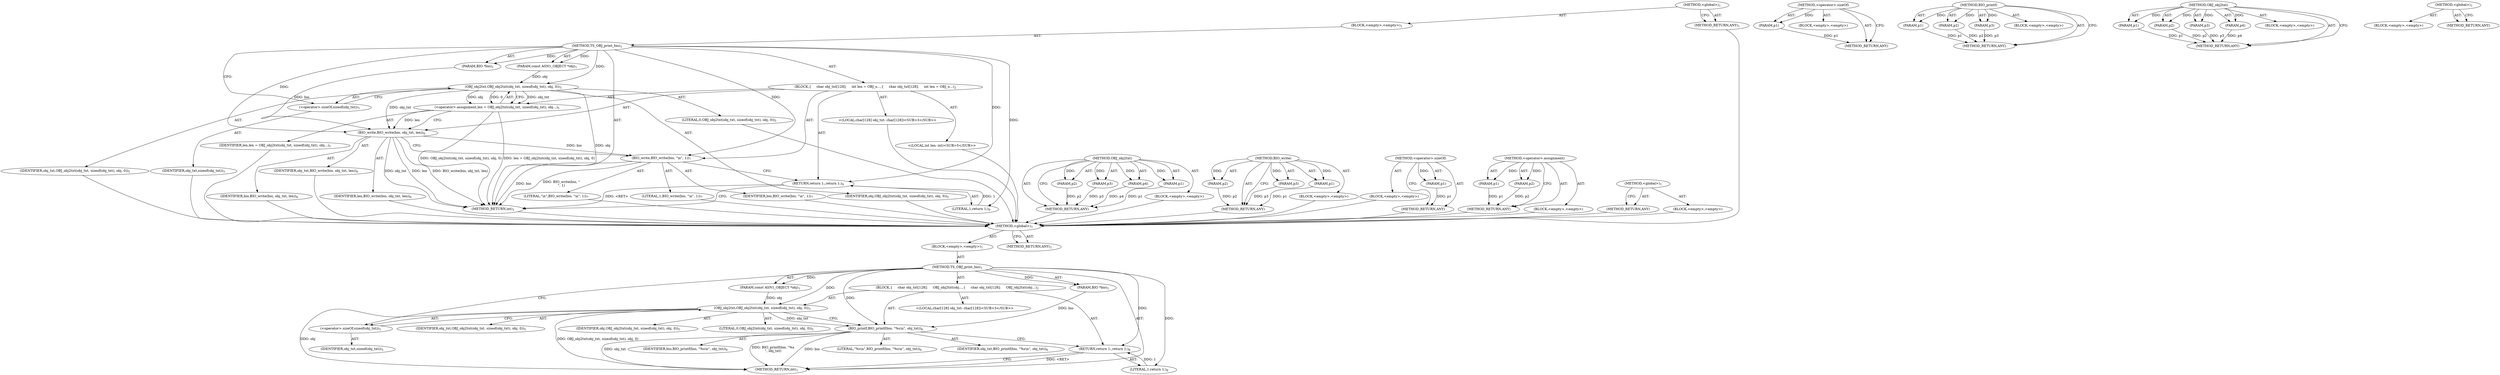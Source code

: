 digraph "&lt;global&gt;" {
vulnerable_6 [label=<(METHOD,&lt;global&gt;)<SUB>1</SUB>>];
vulnerable_7 [label=<(BLOCK,&lt;empty&gt;,&lt;empty&gt;)<SUB>1</SUB>>];
vulnerable_8 [label=<(METHOD,TS_OBJ_print_bio)<SUB>1</SUB>>];
vulnerable_9 [label=<(PARAM,BIO *bio)<SUB>1</SUB>>];
vulnerable_10 [label=<(PARAM,const ASN1_OBJECT *obj)<SUB>1</SUB>>];
vulnerable_11 [label=<(BLOCK,{
     char obj_txt[128];
 
    int len = OBJ_o...,{
     char obj_txt[128];
 
    int len = OBJ_o...)<SUB>2</SUB>>];
vulnerable_12 [label="<(LOCAL,char[128] obj_txt: char[128])<SUB>3</SUB>>"];
vulnerable_13 [label="<(LOCAL,int len: int)<SUB>5</SUB>>"];
vulnerable_14 [label=<(&lt;operator&gt;.assignment,len = OBJ_obj2txt(obj_txt, sizeof(obj_txt), obj...)<SUB>5</SUB>>];
vulnerable_15 [label=<(IDENTIFIER,len,len = OBJ_obj2txt(obj_txt, sizeof(obj_txt), obj...)<SUB>5</SUB>>];
vulnerable_16 [label=<(OBJ_obj2txt,OBJ_obj2txt(obj_txt, sizeof(obj_txt), obj, 0))<SUB>5</SUB>>];
vulnerable_17 [label=<(IDENTIFIER,obj_txt,OBJ_obj2txt(obj_txt, sizeof(obj_txt), obj, 0))<SUB>5</SUB>>];
vulnerable_18 [label=<(&lt;operator&gt;.sizeOf,sizeof(obj_txt))<SUB>5</SUB>>];
vulnerable_19 [label=<(IDENTIFIER,obj_txt,sizeof(obj_txt))<SUB>5</SUB>>];
vulnerable_20 [label=<(IDENTIFIER,obj,OBJ_obj2txt(obj_txt, sizeof(obj_txt), obj, 0))<SUB>5</SUB>>];
vulnerable_21 [label=<(LITERAL,0,OBJ_obj2txt(obj_txt, sizeof(obj_txt), obj, 0))<SUB>5</SUB>>];
vulnerable_22 [label=<(BIO_write,BIO_write(bio, obj_txt, len))<SUB>6</SUB>>];
vulnerable_23 [label=<(IDENTIFIER,bio,BIO_write(bio, obj_txt, len))<SUB>6</SUB>>];
vulnerable_24 [label=<(IDENTIFIER,obj_txt,BIO_write(bio, obj_txt, len))<SUB>6</SUB>>];
vulnerable_25 [label=<(IDENTIFIER,len,BIO_write(bio, obj_txt, len))<SUB>6</SUB>>];
vulnerable_26 [label=<(BIO_write,BIO_write(bio, &quot;\n&quot;, 1))<SUB>7</SUB>>];
vulnerable_27 [label=<(IDENTIFIER,bio,BIO_write(bio, &quot;\n&quot;, 1))<SUB>7</SUB>>];
vulnerable_28 [label=<(LITERAL,&quot;\n&quot;,BIO_write(bio, &quot;\n&quot;, 1))<SUB>7</SUB>>];
vulnerable_29 [label=<(LITERAL,1,BIO_write(bio, &quot;\n&quot;, 1))<SUB>7</SUB>>];
vulnerable_30 [label=<(RETURN,return 1;,return 1;)<SUB>9</SUB>>];
vulnerable_31 [label=<(LITERAL,1,return 1;)<SUB>9</SUB>>];
vulnerable_32 [label=<(METHOD_RETURN,int)<SUB>1</SUB>>];
vulnerable_34 [label=<(METHOD_RETURN,ANY)<SUB>1</SUB>>];
vulnerable_62 [label=<(METHOD,OBJ_obj2txt)>];
vulnerable_63 [label=<(PARAM,p1)>];
vulnerable_64 [label=<(PARAM,p2)>];
vulnerable_65 [label=<(PARAM,p3)>];
vulnerable_66 [label=<(PARAM,p4)>];
vulnerable_67 [label=<(BLOCK,&lt;empty&gt;,&lt;empty&gt;)>];
vulnerable_68 [label=<(METHOD_RETURN,ANY)>];
vulnerable_73 [label=<(METHOD,BIO_write)>];
vulnerable_74 [label=<(PARAM,p1)>];
vulnerable_75 [label=<(PARAM,p2)>];
vulnerable_76 [label=<(PARAM,p3)>];
vulnerable_77 [label=<(BLOCK,&lt;empty&gt;,&lt;empty&gt;)>];
vulnerable_78 [label=<(METHOD_RETURN,ANY)>];
vulnerable_69 [label=<(METHOD,&lt;operator&gt;.sizeOf)>];
vulnerable_70 [label=<(PARAM,p1)>];
vulnerable_71 [label=<(BLOCK,&lt;empty&gt;,&lt;empty&gt;)>];
vulnerable_72 [label=<(METHOD_RETURN,ANY)>];
vulnerable_57 [label=<(METHOD,&lt;operator&gt;.assignment)>];
vulnerable_58 [label=<(PARAM,p1)>];
vulnerable_59 [label=<(PARAM,p2)>];
vulnerable_60 [label=<(BLOCK,&lt;empty&gt;,&lt;empty&gt;)>];
vulnerable_61 [label=<(METHOD_RETURN,ANY)>];
vulnerable_51 [label=<(METHOD,&lt;global&gt;)<SUB>1</SUB>>];
vulnerable_52 [label=<(BLOCK,&lt;empty&gt;,&lt;empty&gt;)>];
vulnerable_53 [label=<(METHOD_RETURN,ANY)>];
fixed_6 [label=<(METHOD,&lt;global&gt;)<SUB>1</SUB>>];
fixed_7 [label=<(BLOCK,&lt;empty&gt;,&lt;empty&gt;)<SUB>1</SUB>>];
fixed_8 [label=<(METHOD,TS_OBJ_print_bio)<SUB>1</SUB>>];
fixed_9 [label=<(PARAM,BIO *bio)<SUB>1</SUB>>];
fixed_10 [label=<(PARAM,const ASN1_OBJECT *obj)<SUB>1</SUB>>];
fixed_11 [label=<(BLOCK,{
     char obj_txt[128];
 
    OBJ_obj2txt(obj...,{
     char obj_txt[128];
 
    OBJ_obj2txt(obj...)<SUB>2</SUB>>];
fixed_12 [label="<(LOCAL,char[128] obj_txt: char[128])<SUB>3</SUB>>"];
fixed_13 [label=<(OBJ_obj2txt,OBJ_obj2txt(obj_txt, sizeof(obj_txt), obj, 0))<SUB>5</SUB>>];
fixed_14 [label=<(IDENTIFIER,obj_txt,OBJ_obj2txt(obj_txt, sizeof(obj_txt), obj, 0))<SUB>5</SUB>>];
fixed_15 [label=<(&lt;operator&gt;.sizeOf,sizeof(obj_txt))<SUB>5</SUB>>];
fixed_16 [label=<(IDENTIFIER,obj_txt,sizeof(obj_txt))<SUB>5</SUB>>];
fixed_17 [label=<(IDENTIFIER,obj,OBJ_obj2txt(obj_txt, sizeof(obj_txt), obj, 0))<SUB>5</SUB>>];
fixed_18 [label=<(LITERAL,0,OBJ_obj2txt(obj_txt, sizeof(obj_txt), obj, 0))<SUB>5</SUB>>];
fixed_19 [label=<(BIO_printf,BIO_printf(bio, &quot;%s\n&quot;, obj_txt))<SUB>6</SUB>>];
fixed_20 [label=<(IDENTIFIER,bio,BIO_printf(bio, &quot;%s\n&quot;, obj_txt))<SUB>6</SUB>>];
fixed_21 [label=<(LITERAL,&quot;%s\n&quot;,BIO_printf(bio, &quot;%s\n&quot;, obj_txt))<SUB>6</SUB>>];
fixed_22 [label=<(IDENTIFIER,obj_txt,BIO_printf(bio, &quot;%s\n&quot;, obj_txt))<SUB>6</SUB>>];
fixed_23 [label=<(RETURN,return 1;,return 1;)<SUB>8</SUB>>];
fixed_24 [label=<(LITERAL,1,return 1;)<SUB>8</SUB>>];
fixed_25 [label=<(METHOD_RETURN,int)<SUB>1</SUB>>];
fixed_27 [label=<(METHOD_RETURN,ANY)<SUB>1</SUB>>];
fixed_57 [label=<(METHOD,&lt;operator&gt;.sizeOf)>];
fixed_58 [label=<(PARAM,p1)>];
fixed_59 [label=<(BLOCK,&lt;empty&gt;,&lt;empty&gt;)>];
fixed_60 [label=<(METHOD_RETURN,ANY)>];
fixed_61 [label=<(METHOD,BIO_printf)>];
fixed_62 [label=<(PARAM,p1)>];
fixed_63 [label=<(PARAM,p2)>];
fixed_64 [label=<(PARAM,p3)>];
fixed_65 [label=<(BLOCK,&lt;empty&gt;,&lt;empty&gt;)>];
fixed_66 [label=<(METHOD_RETURN,ANY)>];
fixed_50 [label=<(METHOD,OBJ_obj2txt)>];
fixed_51 [label=<(PARAM,p1)>];
fixed_52 [label=<(PARAM,p2)>];
fixed_53 [label=<(PARAM,p3)>];
fixed_54 [label=<(PARAM,p4)>];
fixed_55 [label=<(BLOCK,&lt;empty&gt;,&lt;empty&gt;)>];
fixed_56 [label=<(METHOD_RETURN,ANY)>];
fixed_44 [label=<(METHOD,&lt;global&gt;)<SUB>1</SUB>>];
fixed_45 [label=<(BLOCK,&lt;empty&gt;,&lt;empty&gt;)>];
fixed_46 [label=<(METHOD_RETURN,ANY)>];
vulnerable_6 -> vulnerable_7  [key=0, label="AST: "];
vulnerable_6 -> vulnerable_34  [key=0, label="AST: "];
vulnerable_6 -> vulnerable_34  [key=1, label="CFG: "];
vulnerable_7 -> vulnerable_8  [key=0, label="AST: "];
vulnerable_8 -> vulnerable_9  [key=0, label="AST: "];
vulnerable_8 -> vulnerable_9  [key=1, label="DDG: "];
vulnerable_8 -> vulnerable_10  [key=0, label="AST: "];
vulnerable_8 -> vulnerable_10  [key=1, label="DDG: "];
vulnerable_8 -> vulnerable_11  [key=0, label="AST: "];
vulnerable_8 -> vulnerable_32  [key=0, label="AST: "];
vulnerable_8 -> vulnerable_18  [key=0, label="CFG: "];
vulnerable_8 -> vulnerable_30  [key=0, label="DDG: "];
vulnerable_8 -> vulnerable_22  [key=0, label="DDG: "];
vulnerable_8 -> vulnerable_26  [key=0, label="DDG: "];
vulnerable_8 -> vulnerable_31  [key=0, label="DDG: "];
vulnerable_8 -> vulnerable_16  [key=0, label="DDG: "];
vulnerable_9 -> vulnerable_22  [key=0, label="DDG: bio"];
vulnerable_10 -> vulnerable_16  [key=0, label="DDG: obj"];
vulnerable_11 -> vulnerable_12  [key=0, label="AST: "];
vulnerable_11 -> vulnerable_13  [key=0, label="AST: "];
vulnerable_11 -> vulnerable_14  [key=0, label="AST: "];
vulnerable_11 -> vulnerable_22  [key=0, label="AST: "];
vulnerable_11 -> vulnerable_26  [key=0, label="AST: "];
vulnerable_11 -> vulnerable_30  [key=0, label="AST: "];
vulnerable_12 -> fixed_6  [key=0];
vulnerable_13 -> fixed_6  [key=0];
vulnerable_14 -> vulnerable_15  [key=0, label="AST: "];
vulnerable_14 -> vulnerable_16  [key=0, label="AST: "];
vulnerable_14 -> vulnerable_22  [key=0, label="CFG: "];
vulnerable_14 -> vulnerable_22  [key=1, label="DDG: len"];
vulnerable_14 -> vulnerable_32  [key=0, label="DDG: OBJ_obj2txt(obj_txt, sizeof(obj_txt), obj, 0)"];
vulnerable_14 -> vulnerable_32  [key=1, label="DDG: len = OBJ_obj2txt(obj_txt, sizeof(obj_txt), obj, 0)"];
vulnerable_15 -> fixed_6  [key=0];
vulnerable_16 -> vulnerable_17  [key=0, label="AST: "];
vulnerable_16 -> vulnerable_18  [key=0, label="AST: "];
vulnerable_16 -> vulnerable_20  [key=0, label="AST: "];
vulnerable_16 -> vulnerable_21  [key=0, label="AST: "];
vulnerable_16 -> vulnerable_14  [key=0, label="CFG: "];
vulnerable_16 -> vulnerable_14  [key=1, label="DDG: obj_txt"];
vulnerable_16 -> vulnerable_14  [key=2, label="DDG: obj"];
vulnerable_16 -> vulnerable_14  [key=3, label="DDG: 0"];
vulnerable_16 -> vulnerable_32  [key=0, label="DDG: obj"];
vulnerable_16 -> vulnerable_22  [key=0, label="DDG: obj_txt"];
vulnerable_17 -> fixed_6  [key=0];
vulnerable_18 -> vulnerable_19  [key=0, label="AST: "];
vulnerable_18 -> vulnerable_16  [key=0, label="CFG: "];
vulnerable_19 -> fixed_6  [key=0];
vulnerable_20 -> fixed_6  [key=0];
vulnerable_21 -> fixed_6  [key=0];
vulnerable_22 -> vulnerable_23  [key=0, label="AST: "];
vulnerable_22 -> vulnerable_24  [key=0, label="AST: "];
vulnerable_22 -> vulnerable_25  [key=0, label="AST: "];
vulnerable_22 -> vulnerable_26  [key=0, label="CFG: "];
vulnerable_22 -> vulnerable_26  [key=1, label="DDG: bio"];
vulnerable_22 -> vulnerable_32  [key=0, label="DDG: obj_txt"];
vulnerable_22 -> vulnerable_32  [key=1, label="DDG: len"];
vulnerable_22 -> vulnerable_32  [key=2, label="DDG: BIO_write(bio, obj_txt, len)"];
vulnerable_23 -> fixed_6  [key=0];
vulnerable_24 -> fixed_6  [key=0];
vulnerable_25 -> fixed_6  [key=0];
vulnerable_26 -> vulnerable_27  [key=0, label="AST: "];
vulnerable_26 -> vulnerable_28  [key=0, label="AST: "];
vulnerable_26 -> vulnerable_29  [key=0, label="AST: "];
vulnerable_26 -> vulnerable_30  [key=0, label="CFG: "];
vulnerable_26 -> vulnerable_32  [key=0, label="DDG: bio"];
vulnerable_26 -> vulnerable_32  [key=1, label="DDG: BIO_write(bio, &quot;\n&quot;, 1)"];
vulnerable_27 -> fixed_6  [key=0];
vulnerable_28 -> fixed_6  [key=0];
vulnerable_29 -> fixed_6  [key=0];
vulnerable_30 -> vulnerable_31  [key=0, label="AST: "];
vulnerable_30 -> vulnerable_32  [key=0, label="CFG: "];
vulnerable_30 -> vulnerable_32  [key=1, label="DDG: &lt;RET&gt;"];
vulnerable_31 -> vulnerable_30  [key=0, label="DDG: 1"];
vulnerable_32 -> fixed_6  [key=0];
vulnerable_34 -> fixed_6  [key=0];
vulnerable_62 -> vulnerable_63  [key=0, label="AST: "];
vulnerable_62 -> vulnerable_63  [key=1, label="DDG: "];
vulnerable_62 -> vulnerable_67  [key=0, label="AST: "];
vulnerable_62 -> vulnerable_64  [key=0, label="AST: "];
vulnerable_62 -> vulnerable_64  [key=1, label="DDG: "];
vulnerable_62 -> vulnerable_68  [key=0, label="AST: "];
vulnerable_62 -> vulnerable_68  [key=1, label="CFG: "];
vulnerable_62 -> vulnerable_65  [key=0, label="AST: "];
vulnerable_62 -> vulnerable_65  [key=1, label="DDG: "];
vulnerable_62 -> vulnerable_66  [key=0, label="AST: "];
vulnerable_62 -> vulnerable_66  [key=1, label="DDG: "];
vulnerable_63 -> vulnerable_68  [key=0, label="DDG: p1"];
vulnerable_64 -> vulnerable_68  [key=0, label="DDG: p2"];
vulnerable_65 -> vulnerable_68  [key=0, label="DDG: p3"];
vulnerable_66 -> vulnerable_68  [key=0, label="DDG: p4"];
vulnerable_67 -> fixed_6  [key=0];
vulnerable_68 -> fixed_6  [key=0];
vulnerable_73 -> vulnerable_74  [key=0, label="AST: "];
vulnerable_73 -> vulnerable_74  [key=1, label="DDG: "];
vulnerable_73 -> vulnerable_77  [key=0, label="AST: "];
vulnerable_73 -> vulnerable_75  [key=0, label="AST: "];
vulnerable_73 -> vulnerable_75  [key=1, label="DDG: "];
vulnerable_73 -> vulnerable_78  [key=0, label="AST: "];
vulnerable_73 -> vulnerable_78  [key=1, label="CFG: "];
vulnerable_73 -> vulnerable_76  [key=0, label="AST: "];
vulnerable_73 -> vulnerable_76  [key=1, label="DDG: "];
vulnerable_74 -> vulnerable_78  [key=0, label="DDG: p1"];
vulnerable_75 -> vulnerable_78  [key=0, label="DDG: p2"];
vulnerable_76 -> vulnerable_78  [key=0, label="DDG: p3"];
vulnerable_77 -> fixed_6  [key=0];
vulnerable_78 -> fixed_6  [key=0];
vulnerable_69 -> vulnerable_70  [key=0, label="AST: "];
vulnerable_69 -> vulnerable_70  [key=1, label="DDG: "];
vulnerable_69 -> vulnerable_71  [key=0, label="AST: "];
vulnerable_69 -> vulnerable_72  [key=0, label="AST: "];
vulnerable_69 -> vulnerable_72  [key=1, label="CFG: "];
vulnerable_70 -> vulnerable_72  [key=0, label="DDG: p1"];
vulnerable_71 -> fixed_6  [key=0];
vulnerable_72 -> fixed_6  [key=0];
vulnerable_57 -> vulnerable_58  [key=0, label="AST: "];
vulnerable_57 -> vulnerable_58  [key=1, label="DDG: "];
vulnerable_57 -> vulnerable_60  [key=0, label="AST: "];
vulnerable_57 -> vulnerable_59  [key=0, label="AST: "];
vulnerable_57 -> vulnerable_59  [key=1, label="DDG: "];
vulnerable_57 -> vulnerable_61  [key=0, label="AST: "];
vulnerable_57 -> vulnerable_61  [key=1, label="CFG: "];
vulnerable_58 -> vulnerable_61  [key=0, label="DDG: p1"];
vulnerable_59 -> vulnerable_61  [key=0, label="DDG: p2"];
vulnerable_60 -> fixed_6  [key=0];
vulnerable_61 -> fixed_6  [key=0];
vulnerable_51 -> vulnerable_52  [key=0, label="AST: "];
vulnerable_51 -> vulnerable_53  [key=0, label="AST: "];
vulnerable_51 -> vulnerable_53  [key=1, label="CFG: "];
vulnerable_52 -> fixed_6  [key=0];
vulnerable_53 -> fixed_6  [key=0];
fixed_6 -> fixed_7  [key=0, label="AST: "];
fixed_6 -> fixed_27  [key=0, label="AST: "];
fixed_6 -> fixed_27  [key=1, label="CFG: "];
fixed_7 -> fixed_8  [key=0, label="AST: "];
fixed_8 -> fixed_9  [key=0, label="AST: "];
fixed_8 -> fixed_9  [key=1, label="DDG: "];
fixed_8 -> fixed_10  [key=0, label="AST: "];
fixed_8 -> fixed_10  [key=1, label="DDG: "];
fixed_8 -> fixed_11  [key=0, label="AST: "];
fixed_8 -> fixed_25  [key=0, label="AST: "];
fixed_8 -> fixed_15  [key=0, label="CFG: "];
fixed_8 -> fixed_23  [key=0, label="DDG: "];
fixed_8 -> fixed_13  [key=0, label="DDG: "];
fixed_8 -> fixed_19  [key=0, label="DDG: "];
fixed_8 -> fixed_24  [key=0, label="DDG: "];
fixed_9 -> fixed_19  [key=0, label="DDG: bio"];
fixed_10 -> fixed_13  [key=0, label="DDG: obj"];
fixed_11 -> fixed_12  [key=0, label="AST: "];
fixed_11 -> fixed_13  [key=0, label="AST: "];
fixed_11 -> fixed_19  [key=0, label="AST: "];
fixed_11 -> fixed_23  [key=0, label="AST: "];
fixed_13 -> fixed_14  [key=0, label="AST: "];
fixed_13 -> fixed_15  [key=0, label="AST: "];
fixed_13 -> fixed_17  [key=0, label="AST: "];
fixed_13 -> fixed_18  [key=0, label="AST: "];
fixed_13 -> fixed_19  [key=0, label="CFG: "];
fixed_13 -> fixed_19  [key=1, label="DDG: obj_txt"];
fixed_13 -> fixed_25  [key=0, label="DDG: obj"];
fixed_13 -> fixed_25  [key=1, label="DDG: OBJ_obj2txt(obj_txt, sizeof(obj_txt), obj, 0)"];
fixed_15 -> fixed_16  [key=0, label="AST: "];
fixed_15 -> fixed_13  [key=0, label="CFG: "];
fixed_19 -> fixed_20  [key=0, label="AST: "];
fixed_19 -> fixed_21  [key=0, label="AST: "];
fixed_19 -> fixed_22  [key=0, label="AST: "];
fixed_19 -> fixed_23  [key=0, label="CFG: "];
fixed_19 -> fixed_25  [key=0, label="DDG: bio"];
fixed_19 -> fixed_25  [key=1, label="DDG: obj_txt"];
fixed_19 -> fixed_25  [key=2, label="DDG: BIO_printf(bio, &quot;%s\n&quot;, obj_txt)"];
fixed_23 -> fixed_24  [key=0, label="AST: "];
fixed_23 -> fixed_25  [key=0, label="CFG: "];
fixed_23 -> fixed_25  [key=1, label="DDG: &lt;RET&gt;"];
fixed_24 -> fixed_23  [key=0, label="DDG: 1"];
fixed_57 -> fixed_58  [key=0, label="AST: "];
fixed_57 -> fixed_58  [key=1, label="DDG: "];
fixed_57 -> fixed_59  [key=0, label="AST: "];
fixed_57 -> fixed_60  [key=0, label="AST: "];
fixed_57 -> fixed_60  [key=1, label="CFG: "];
fixed_58 -> fixed_60  [key=0, label="DDG: p1"];
fixed_61 -> fixed_62  [key=0, label="AST: "];
fixed_61 -> fixed_62  [key=1, label="DDG: "];
fixed_61 -> fixed_65  [key=0, label="AST: "];
fixed_61 -> fixed_63  [key=0, label="AST: "];
fixed_61 -> fixed_63  [key=1, label="DDG: "];
fixed_61 -> fixed_66  [key=0, label="AST: "];
fixed_61 -> fixed_66  [key=1, label="CFG: "];
fixed_61 -> fixed_64  [key=0, label="AST: "];
fixed_61 -> fixed_64  [key=1, label="DDG: "];
fixed_62 -> fixed_66  [key=0, label="DDG: p1"];
fixed_63 -> fixed_66  [key=0, label="DDG: p2"];
fixed_64 -> fixed_66  [key=0, label="DDG: p3"];
fixed_50 -> fixed_51  [key=0, label="AST: "];
fixed_50 -> fixed_51  [key=1, label="DDG: "];
fixed_50 -> fixed_55  [key=0, label="AST: "];
fixed_50 -> fixed_52  [key=0, label="AST: "];
fixed_50 -> fixed_52  [key=1, label="DDG: "];
fixed_50 -> fixed_56  [key=0, label="AST: "];
fixed_50 -> fixed_56  [key=1, label="CFG: "];
fixed_50 -> fixed_53  [key=0, label="AST: "];
fixed_50 -> fixed_53  [key=1, label="DDG: "];
fixed_50 -> fixed_54  [key=0, label="AST: "];
fixed_50 -> fixed_54  [key=1, label="DDG: "];
fixed_51 -> fixed_56  [key=0, label="DDG: p1"];
fixed_52 -> fixed_56  [key=0, label="DDG: p2"];
fixed_53 -> fixed_56  [key=0, label="DDG: p3"];
fixed_54 -> fixed_56  [key=0, label="DDG: p4"];
fixed_44 -> fixed_45  [key=0, label="AST: "];
fixed_44 -> fixed_46  [key=0, label="AST: "];
fixed_44 -> fixed_46  [key=1, label="CFG: "];
}
